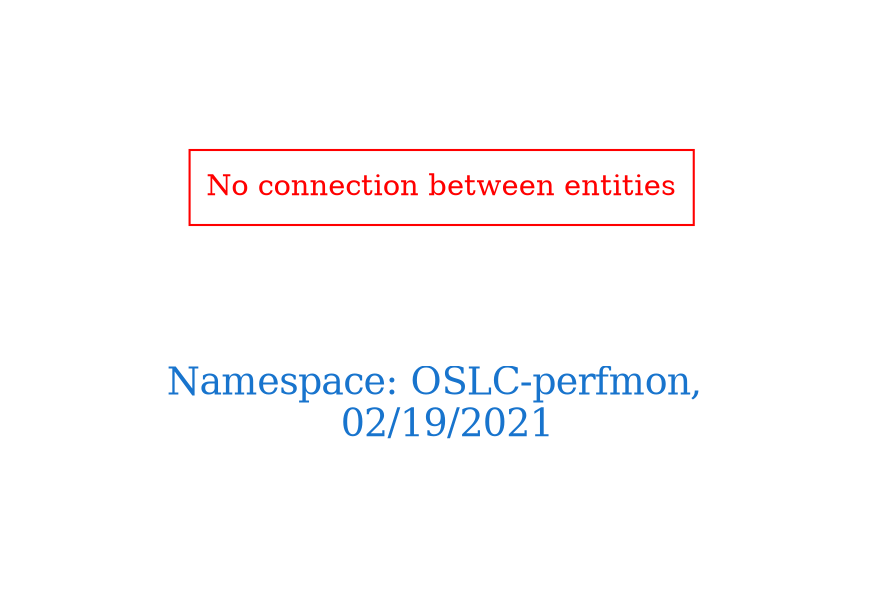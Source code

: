 digraph OGIT_ontology {
 graph [ rankdir= LR,pad=1 
fontsize = 18,
fontcolor= dodgerblue3,label = "\n\n\nNamespace: OSLC-perfmon, \n 02/19/2021"];
node[shape=polygon];
edge [  color="gray81"];

"No connection between entities" [fontcolor = "red",color="red", shape="polygon"]
}
